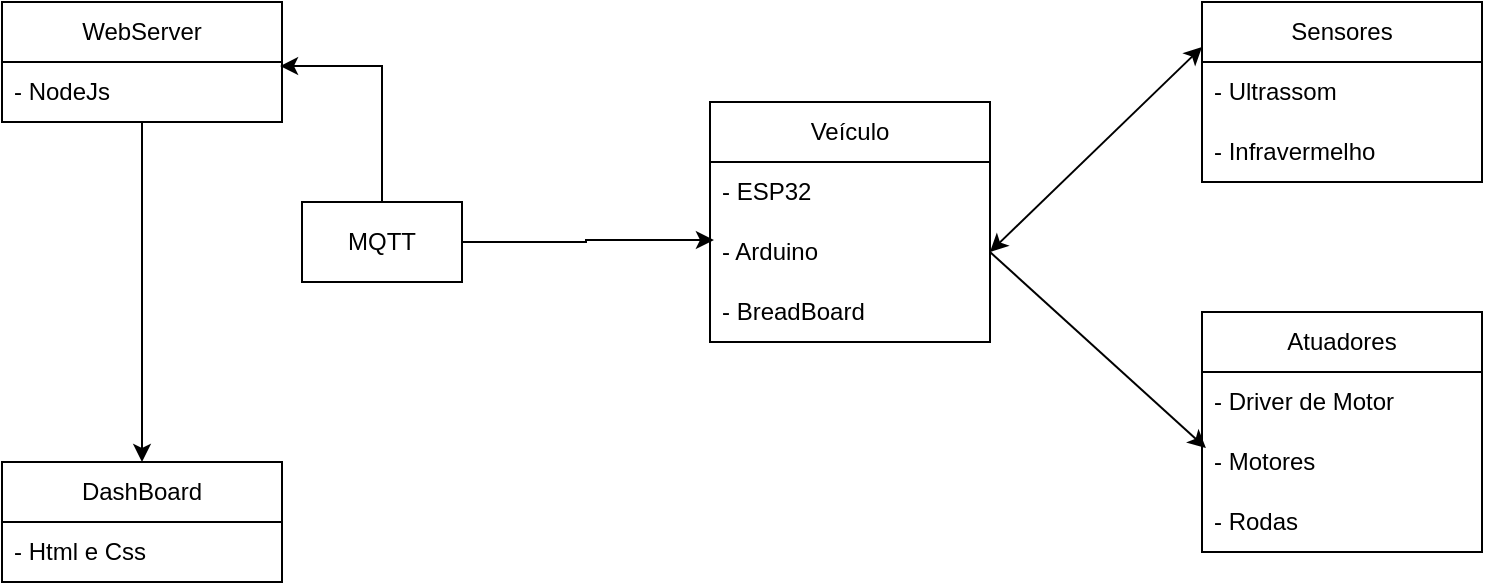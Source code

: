 <mxfile version="26.0.16">
  <diagram name="Página-1" id="vlFueugASCsZmlwzWImT">
    <mxGraphModel dx="1434" dy="780" grid="1" gridSize="10" guides="1" tooltips="1" connect="1" arrows="1" fold="1" page="1" pageScale="1" pageWidth="827" pageHeight="1169" math="0" shadow="0">
      <root>
        <mxCell id="0" />
        <mxCell id="1" parent="0" />
        <mxCell id="b76CwqSwyMMckLMp0jl2-1" value="DashBoard" style="swimlane;fontStyle=0;childLayout=stackLayout;horizontal=1;startSize=30;horizontalStack=0;resizeParent=1;resizeParentMax=0;resizeLast=0;collapsible=1;marginBottom=0;whiteSpace=wrap;html=1;" vertex="1" parent="1">
          <mxGeometry x="60" y="540" width="140" height="60" as="geometry" />
        </mxCell>
        <mxCell id="b76CwqSwyMMckLMp0jl2-2" value="- Html e Css" style="text;strokeColor=none;fillColor=none;align=left;verticalAlign=middle;spacingLeft=4;spacingRight=4;overflow=hidden;points=[[0,0.5],[1,0.5]];portConstraint=eastwest;rotatable=0;whiteSpace=wrap;html=1;" vertex="1" parent="b76CwqSwyMMckLMp0jl2-1">
          <mxGeometry y="30" width="140" height="30" as="geometry" />
        </mxCell>
        <mxCell id="b76CwqSwyMMckLMp0jl2-5" value="Sensores" style="swimlane;fontStyle=0;childLayout=stackLayout;horizontal=1;startSize=30;horizontalStack=0;resizeParent=1;resizeParentMax=0;resizeLast=0;collapsible=1;marginBottom=0;whiteSpace=wrap;html=1;" vertex="1" parent="1">
          <mxGeometry x="660" y="310" width="140" height="90" as="geometry" />
        </mxCell>
        <mxCell id="b76CwqSwyMMckLMp0jl2-6" value="- Ultrassom" style="text;strokeColor=none;fillColor=none;align=left;verticalAlign=middle;spacingLeft=4;spacingRight=4;overflow=hidden;points=[[0,0.5],[1,0.5]];portConstraint=eastwest;rotatable=0;whiteSpace=wrap;html=1;" vertex="1" parent="b76CwqSwyMMckLMp0jl2-5">
          <mxGeometry y="30" width="140" height="30" as="geometry" />
        </mxCell>
        <mxCell id="b76CwqSwyMMckLMp0jl2-7" value="- Infravermelho" style="text;strokeColor=none;fillColor=none;align=left;verticalAlign=middle;spacingLeft=4;spacingRight=4;overflow=hidden;points=[[0,0.5],[1,0.5]];portConstraint=eastwest;rotatable=0;whiteSpace=wrap;html=1;" vertex="1" parent="b76CwqSwyMMckLMp0jl2-5">
          <mxGeometry y="60" width="140" height="30" as="geometry" />
        </mxCell>
        <mxCell id="b76CwqSwyMMckLMp0jl2-47" style="edgeStyle=orthogonalEdgeStyle;rounded=0;orthogonalLoop=1;jettySize=auto;html=1;entryX=0.5;entryY=0;entryDx=0;entryDy=0;" edge="1" parent="1" source="b76CwqSwyMMckLMp0jl2-9" target="b76CwqSwyMMckLMp0jl2-1">
          <mxGeometry relative="1" as="geometry" />
        </mxCell>
        <mxCell id="b76CwqSwyMMckLMp0jl2-9" value="WebServer" style="swimlane;fontStyle=0;childLayout=stackLayout;horizontal=1;startSize=30;horizontalStack=0;resizeParent=1;resizeParentMax=0;resizeLast=0;collapsible=1;marginBottom=0;whiteSpace=wrap;html=1;" vertex="1" parent="1">
          <mxGeometry x="60" y="310" width="140" height="60" as="geometry" />
        </mxCell>
        <mxCell id="b76CwqSwyMMckLMp0jl2-10" value="- NodeJs" style="text;strokeColor=none;fillColor=none;align=left;verticalAlign=middle;spacingLeft=4;spacingRight=4;overflow=hidden;points=[[0,0.5],[1,0.5]];portConstraint=eastwest;rotatable=0;whiteSpace=wrap;html=1;" vertex="1" parent="b76CwqSwyMMckLMp0jl2-9">
          <mxGeometry y="30" width="140" height="30" as="geometry" />
        </mxCell>
        <mxCell id="b76CwqSwyMMckLMp0jl2-22" value="Veículo" style="swimlane;fontStyle=0;childLayout=stackLayout;horizontal=1;startSize=30;horizontalStack=0;resizeParent=1;resizeParentMax=0;resizeLast=0;collapsible=1;marginBottom=0;whiteSpace=wrap;html=1;" vertex="1" parent="1">
          <mxGeometry x="414" y="360" width="140" height="120" as="geometry" />
        </mxCell>
        <mxCell id="b76CwqSwyMMckLMp0jl2-23" value="- ESP32" style="text;strokeColor=none;fillColor=none;align=left;verticalAlign=middle;spacingLeft=4;spacingRight=4;overflow=hidden;points=[[0,0.5],[1,0.5]];portConstraint=eastwest;rotatable=0;whiteSpace=wrap;html=1;" vertex="1" parent="b76CwqSwyMMckLMp0jl2-22">
          <mxGeometry y="30" width="140" height="30" as="geometry" />
        </mxCell>
        <mxCell id="b76CwqSwyMMckLMp0jl2-24" value="- Arduino" style="text;strokeColor=none;fillColor=none;align=left;verticalAlign=middle;spacingLeft=4;spacingRight=4;overflow=hidden;points=[[0,0.5],[1,0.5]];portConstraint=eastwest;rotatable=0;whiteSpace=wrap;html=1;" vertex="1" parent="b76CwqSwyMMckLMp0jl2-22">
          <mxGeometry y="60" width="140" height="30" as="geometry" />
        </mxCell>
        <mxCell id="b76CwqSwyMMckLMp0jl2-25" value="- BreadBoard" style="text;strokeColor=none;fillColor=none;align=left;verticalAlign=middle;spacingLeft=4;spacingRight=4;overflow=hidden;points=[[0,0.5],[1,0.5]];portConstraint=eastwest;rotatable=0;whiteSpace=wrap;html=1;" vertex="1" parent="b76CwqSwyMMckLMp0jl2-22">
          <mxGeometry y="90" width="140" height="30" as="geometry" />
        </mxCell>
        <mxCell id="b76CwqSwyMMckLMp0jl2-26" value="Atuadores" style="swimlane;fontStyle=0;childLayout=stackLayout;horizontal=1;startSize=30;horizontalStack=0;resizeParent=1;resizeParentMax=0;resizeLast=0;collapsible=1;marginBottom=0;whiteSpace=wrap;html=1;" vertex="1" parent="1">
          <mxGeometry x="660" y="465" width="140" height="120" as="geometry" />
        </mxCell>
        <mxCell id="b76CwqSwyMMckLMp0jl2-27" value="- Driver de Motor" style="text;strokeColor=none;fillColor=none;align=left;verticalAlign=middle;spacingLeft=4;spacingRight=4;overflow=hidden;points=[[0,0.5],[1,0.5]];portConstraint=eastwest;rotatable=0;whiteSpace=wrap;html=1;" vertex="1" parent="b76CwqSwyMMckLMp0jl2-26">
          <mxGeometry y="30" width="140" height="30" as="geometry" />
        </mxCell>
        <mxCell id="b76CwqSwyMMckLMp0jl2-28" value="- Motores" style="text;strokeColor=none;fillColor=none;align=left;verticalAlign=middle;spacingLeft=4;spacingRight=4;overflow=hidden;points=[[0,0.5],[1,0.5]];portConstraint=eastwest;rotatable=0;whiteSpace=wrap;html=1;" vertex="1" parent="b76CwqSwyMMckLMp0jl2-26">
          <mxGeometry y="60" width="140" height="30" as="geometry" />
        </mxCell>
        <mxCell id="b76CwqSwyMMckLMp0jl2-29" value="- Rodas" style="text;strokeColor=none;fillColor=none;align=left;verticalAlign=middle;spacingLeft=4;spacingRight=4;overflow=hidden;points=[[0,0.5],[1,0.5]];portConstraint=eastwest;rotatable=0;whiteSpace=wrap;html=1;" vertex="1" parent="b76CwqSwyMMckLMp0jl2-26">
          <mxGeometry y="90" width="140" height="30" as="geometry" />
        </mxCell>
        <mxCell id="b76CwqSwyMMckLMp0jl2-44" value="" style="edgeStyle=orthogonalEdgeStyle;rounded=0;orthogonalLoop=1;jettySize=auto;html=1;entryX=0.014;entryY=0.3;entryDx=0;entryDy=0;entryPerimeter=0;" edge="1" parent="1" source="b76CwqSwyMMckLMp0jl2-34" target="b76CwqSwyMMckLMp0jl2-24">
          <mxGeometry relative="1" as="geometry">
            <mxPoint x="370" y="430" as="targetPoint" />
          </mxGeometry>
        </mxCell>
        <mxCell id="b76CwqSwyMMckLMp0jl2-34" value="MQTT" style="rounded=0;whiteSpace=wrap;html=1;" vertex="1" parent="1">
          <mxGeometry x="210" y="410" width="80" height="40" as="geometry" />
        </mxCell>
        <mxCell id="b76CwqSwyMMckLMp0jl2-36" style="edgeStyle=orthogonalEdgeStyle;rounded=0;orthogonalLoop=1;jettySize=auto;html=1;entryX=0.993;entryY=0.067;entryDx=0;entryDy=0;entryPerimeter=0;" edge="1" parent="1" source="b76CwqSwyMMckLMp0jl2-34" target="b76CwqSwyMMckLMp0jl2-10">
          <mxGeometry relative="1" as="geometry" />
        </mxCell>
        <mxCell id="b76CwqSwyMMckLMp0jl2-40" value="" style="endArrow=classic;startArrow=classic;html=1;rounded=0;exitX=1;exitY=0.5;exitDx=0;exitDy=0;entryX=0;entryY=0.25;entryDx=0;entryDy=0;" edge="1" parent="1" source="b76CwqSwyMMckLMp0jl2-24" target="b76CwqSwyMMckLMp0jl2-5">
          <mxGeometry width="50" height="50" relative="1" as="geometry">
            <mxPoint x="530" y="420" as="sourcePoint" />
            <mxPoint x="580" y="370" as="targetPoint" />
          </mxGeometry>
        </mxCell>
        <mxCell id="b76CwqSwyMMckLMp0jl2-45" value="" style="endArrow=classic;html=1;rounded=0;entryX=0.014;entryY=0.267;entryDx=0;entryDy=0;entryPerimeter=0;exitX=1;exitY=0.5;exitDx=0;exitDy=0;" edge="1" parent="1" source="b76CwqSwyMMckLMp0jl2-24" target="b76CwqSwyMMckLMp0jl2-28">
          <mxGeometry width="50" height="50" relative="1" as="geometry">
            <mxPoint x="390" y="530" as="sourcePoint" />
            <mxPoint x="440" y="480" as="targetPoint" />
          </mxGeometry>
        </mxCell>
      </root>
    </mxGraphModel>
  </diagram>
</mxfile>

